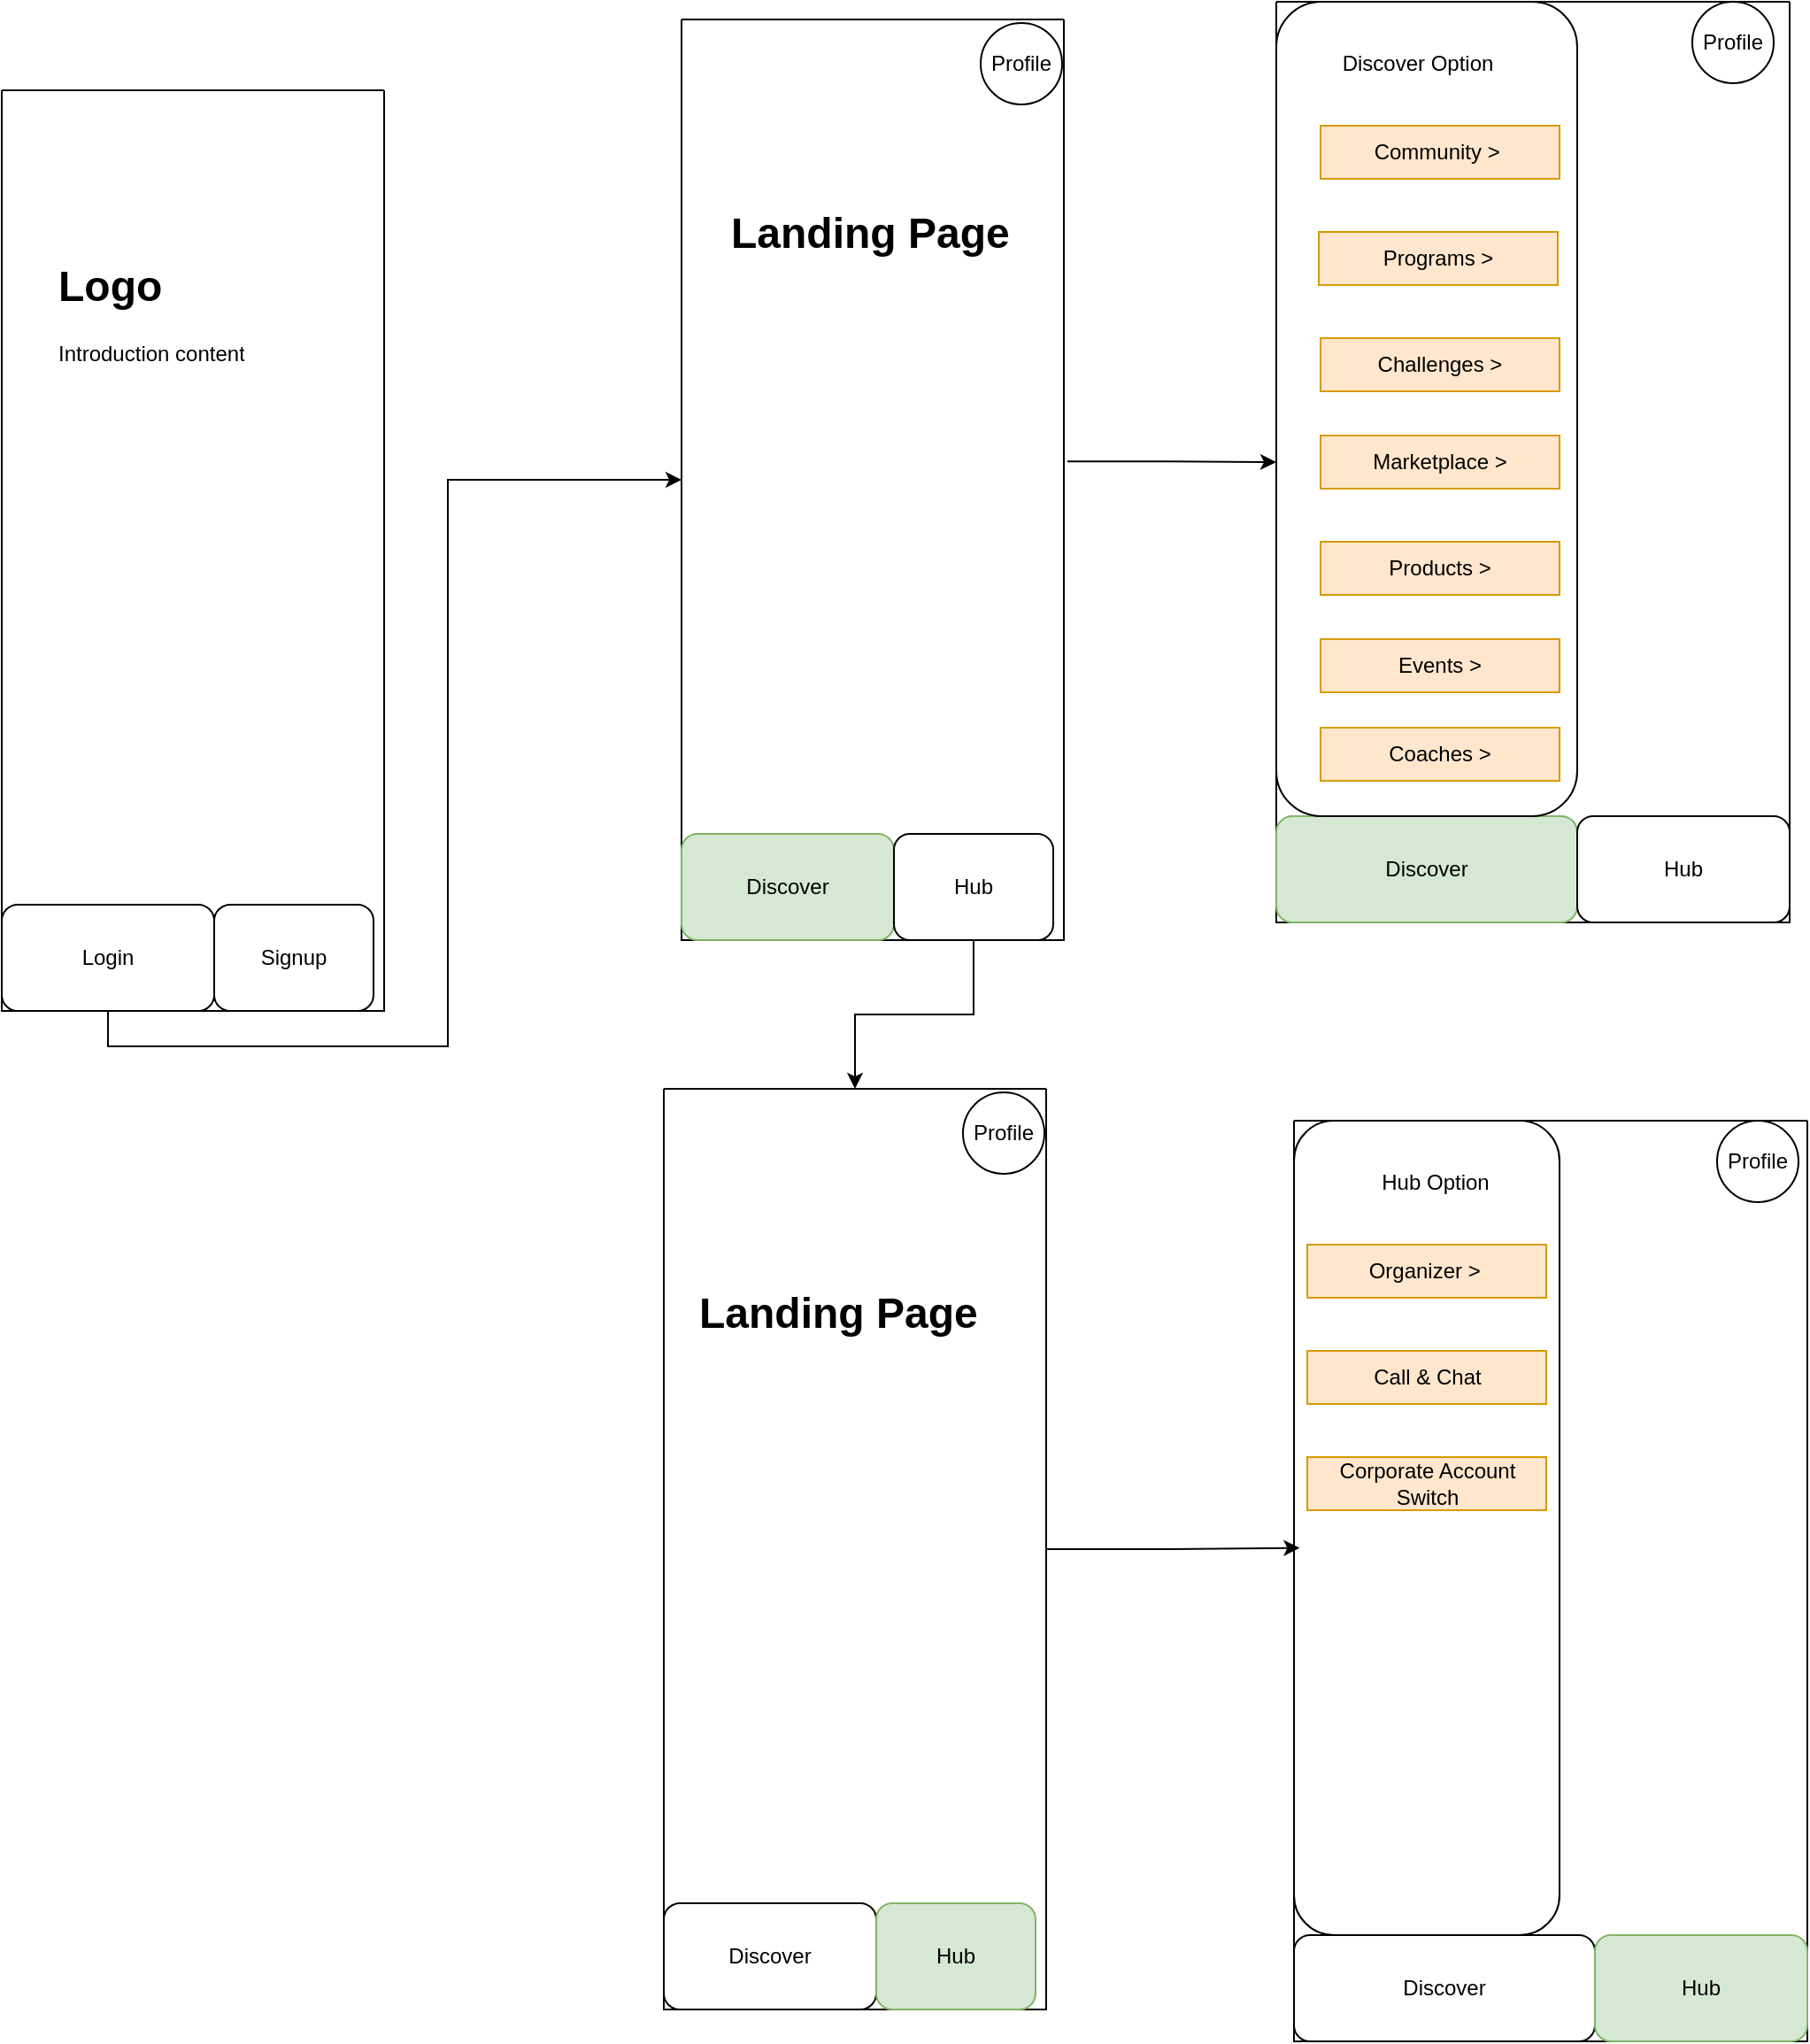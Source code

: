 <mxfile version="24.2.5" type="github">
  <diagram name="Page-1" id="2mgG1ZenihQPI38-4Km9">
    <mxGraphModel dx="3370" dy="1174" grid="1" gridSize="10" guides="1" tooltips="1" connect="1" arrows="1" fold="1" page="1" pageScale="1" pageWidth="850" pageHeight="1100" math="0" shadow="0">
      <root>
        <mxCell id="0" />
        <mxCell id="1" parent="0" />
        <mxCell id="apzST0HvyVAaXvDr1p3V-50" style="edgeStyle=orthogonalEdgeStyle;rounded=0;orthogonalLoop=1;jettySize=auto;html=1;entryX=0;entryY=0.5;entryDx=0;entryDy=0;exitX=1.009;exitY=0.48;exitDx=0;exitDy=0;exitPerimeter=0;" edge="1" parent="1" source="apzST0HvyVAaXvDr1p3V-56" target="apzST0HvyVAaXvDr1p3V-16">
          <mxGeometry relative="1" as="geometry" />
        </mxCell>
        <mxCell id="apzST0HvyVAaXvDr1p3V-62" style="edgeStyle=orthogonalEdgeStyle;rounded=0;orthogonalLoop=1;jettySize=auto;html=1;entryX=0;entryY=0.5;entryDx=0;entryDy=0;exitX=0.5;exitY=1;exitDx=0;exitDy=0;" edge="1" parent="1" source="apzST0HvyVAaXvDr1p3V-3" target="apzST0HvyVAaXvDr1p3V-56">
          <mxGeometry relative="1" as="geometry" />
        </mxCell>
        <mxCell id="apzST0HvyVAaXvDr1p3V-2" value="" style="swimlane;startSize=0;" vertex="1" parent="1">
          <mxGeometry x="-320" y="100" width="216" height="520" as="geometry" />
        </mxCell>
        <mxCell id="apzST0HvyVAaXvDr1p3V-3" value="Login" style="rounded=1;whiteSpace=wrap;html=1;" vertex="1" parent="apzST0HvyVAaXvDr1p3V-2">
          <mxGeometry y="460" width="120" height="60" as="geometry" />
        </mxCell>
        <mxCell id="apzST0HvyVAaXvDr1p3V-5" value="Signup" style="rounded=1;whiteSpace=wrap;html=1;" vertex="1" parent="apzST0HvyVAaXvDr1p3V-2">
          <mxGeometry x="120" y="460" width="90" height="60" as="geometry" />
        </mxCell>
        <mxCell id="apzST0HvyVAaXvDr1p3V-60" value="&lt;h1 style=&quot;margin-top: 0px;&quot;&gt;Logo&lt;/h1&gt;&lt;p&gt;Introduction content&lt;/p&gt;" style="text;html=1;whiteSpace=wrap;overflow=hidden;rounded=0;" vertex="1" parent="apzST0HvyVAaXvDr1p3V-2">
          <mxGeometry x="30" y="90" width="180" height="120" as="geometry" />
        </mxCell>
        <mxCell id="apzST0HvyVAaXvDr1p3V-8" value="" style="swimlane;startSize=0;" vertex="1" parent="1">
          <mxGeometry x="410" y="682" width="290" height="520" as="geometry" />
        </mxCell>
        <mxCell id="apzST0HvyVAaXvDr1p3V-9" value="Discover" style="rounded=1;whiteSpace=wrap;html=1;" vertex="1" parent="apzST0HvyVAaXvDr1p3V-8">
          <mxGeometry y="460" width="170" height="60" as="geometry" />
        </mxCell>
        <mxCell id="apzST0HvyVAaXvDr1p3V-11" value="Hub" style="rounded=1;whiteSpace=wrap;html=1;fillColor=#d5e8d4;strokeColor=#82b366;" vertex="1" parent="apzST0HvyVAaXvDr1p3V-8">
          <mxGeometry x="170" y="460" width="120" height="60" as="geometry" />
        </mxCell>
        <mxCell id="apzST0HvyVAaXvDr1p3V-12" value="" style="rounded=1;whiteSpace=wrap;html=1;" vertex="1" parent="apzST0HvyVAaXvDr1p3V-8">
          <mxGeometry width="150" height="460" as="geometry" />
        </mxCell>
        <mxCell id="apzST0HvyVAaXvDr1p3V-15" value="Hub Option" style="text;html=1;align=center;verticalAlign=middle;whiteSpace=wrap;rounded=0;" vertex="1" parent="apzST0HvyVAaXvDr1p3V-8">
          <mxGeometry x="30" y="20" width="100" height="30" as="geometry" />
        </mxCell>
        <mxCell id="apzST0HvyVAaXvDr1p3V-32" value="Profile" style="ellipse;whiteSpace=wrap;html=1;aspect=fixed;" vertex="1" parent="apzST0HvyVAaXvDr1p3V-8">
          <mxGeometry x="239" width="46" height="46" as="geometry" />
        </mxCell>
        <mxCell id="apzST0HvyVAaXvDr1p3V-41" value="Organizer &amp;gt;&amp;nbsp;" style="text;html=1;align=center;verticalAlign=middle;whiteSpace=wrap;rounded=0;fillColor=#ffe6cc;strokeColor=#d79b00;" vertex="1" parent="apzST0HvyVAaXvDr1p3V-8">
          <mxGeometry x="7.5" y="70" width="135" height="30" as="geometry" />
        </mxCell>
        <mxCell id="apzST0HvyVAaXvDr1p3V-43" value="Call &amp;amp; Chat" style="text;html=1;align=center;verticalAlign=middle;whiteSpace=wrap;rounded=0;fillColor=#ffe6cc;strokeColor=#d79b00;" vertex="1" parent="apzST0HvyVAaXvDr1p3V-8">
          <mxGeometry x="7.5" y="130" width="135" height="30" as="geometry" />
        </mxCell>
        <mxCell id="apzST0HvyVAaXvDr1p3V-45" value="Corporate Account&lt;div&gt;Switch&lt;/div&gt;" style="text;html=1;align=center;verticalAlign=middle;whiteSpace=wrap;rounded=0;fillColor=#ffe6cc;strokeColor=#d79b00;" vertex="1" parent="apzST0HvyVAaXvDr1p3V-8">
          <mxGeometry x="7.5" y="190" width="135" height="30" as="geometry" />
        </mxCell>
        <mxCell id="apzST0HvyVAaXvDr1p3V-40" value="" style="group" vertex="1" connectable="0" parent="1">
          <mxGeometry x="400" y="50" width="290" height="520" as="geometry" />
        </mxCell>
        <mxCell id="apzST0HvyVAaXvDr1p3V-16" value="" style="swimlane;startSize=0;" vertex="1" parent="apzST0HvyVAaXvDr1p3V-40">
          <mxGeometry width="290" height="520" as="geometry" />
        </mxCell>
        <mxCell id="apzST0HvyVAaXvDr1p3V-17" value="Discover" style="rounded=1;whiteSpace=wrap;html=1;fillColor=#d5e8d4;strokeColor=#82b366;" vertex="1" parent="apzST0HvyVAaXvDr1p3V-16">
          <mxGeometry y="460" width="170" height="60" as="geometry" />
        </mxCell>
        <mxCell id="apzST0HvyVAaXvDr1p3V-19" value="Hub" style="rounded=1;whiteSpace=wrap;html=1;" vertex="1" parent="apzST0HvyVAaXvDr1p3V-16">
          <mxGeometry x="170" y="460" width="120" height="60" as="geometry" />
        </mxCell>
        <mxCell id="apzST0HvyVAaXvDr1p3V-20" value="" style="rounded=1;whiteSpace=wrap;html=1;" vertex="1" parent="apzST0HvyVAaXvDr1p3V-16">
          <mxGeometry width="170" height="460" as="geometry" />
        </mxCell>
        <mxCell id="apzST0HvyVAaXvDr1p3V-21" value="Discover Option" style="text;html=1;align=center;verticalAlign=middle;whiteSpace=wrap;rounded=0;" vertex="1" parent="apzST0HvyVAaXvDr1p3V-16">
          <mxGeometry x="30" y="20" width="100" height="30" as="geometry" />
        </mxCell>
        <mxCell id="apzST0HvyVAaXvDr1p3V-30" value="Profile" style="ellipse;whiteSpace=wrap;html=1;aspect=fixed;" vertex="1" parent="apzST0HvyVAaXvDr1p3V-16">
          <mxGeometry x="235" width="46" height="46" as="geometry" />
        </mxCell>
        <mxCell id="apzST0HvyVAaXvDr1p3V-33" value="Challenges &amp;gt;" style="text;html=1;align=center;verticalAlign=middle;whiteSpace=wrap;rounded=0;fillColor=#ffe6cc;strokeColor=#d79b00;" vertex="1" parent="apzST0HvyVAaXvDr1p3V-16">
          <mxGeometry x="25" y="190" width="135" height="30" as="geometry" />
        </mxCell>
        <mxCell id="apzST0HvyVAaXvDr1p3V-36" value="Products &amp;gt;" style="text;html=1;align=center;verticalAlign=middle;whiteSpace=wrap;rounded=0;fillColor=#ffe6cc;strokeColor=#d79b00;" vertex="1" parent="apzST0HvyVAaXvDr1p3V-16">
          <mxGeometry x="25" y="305" width="135" height="30" as="geometry" />
        </mxCell>
        <mxCell id="apzST0HvyVAaXvDr1p3V-37" value="Marketplace &amp;gt;" style="text;html=1;align=center;verticalAlign=middle;whiteSpace=wrap;rounded=0;fillColor=#ffe6cc;strokeColor=#d79b00;" vertex="1" parent="apzST0HvyVAaXvDr1p3V-16">
          <mxGeometry x="25" y="245" width="135" height="30" as="geometry" />
        </mxCell>
        <mxCell id="apzST0HvyVAaXvDr1p3V-38" value="Events &amp;gt;" style="text;html=1;align=center;verticalAlign=middle;whiteSpace=wrap;rounded=0;fillColor=#ffe6cc;strokeColor=#d79b00;" vertex="1" parent="apzST0HvyVAaXvDr1p3V-16">
          <mxGeometry x="25" y="360" width="135" height="30" as="geometry" />
        </mxCell>
        <mxCell id="apzST0HvyVAaXvDr1p3V-39" value="Coaches &amp;gt;" style="text;html=1;align=center;verticalAlign=middle;whiteSpace=wrap;rounded=0;fillColor=#ffe6cc;strokeColor=#d79b00;" vertex="1" parent="apzST0HvyVAaXvDr1p3V-16">
          <mxGeometry x="25" y="410" width="135" height="30" as="geometry" />
        </mxCell>
        <mxCell id="apzST0HvyVAaXvDr1p3V-34" value="Community &amp;gt;&amp;nbsp;" style="text;html=1;align=center;verticalAlign=middle;whiteSpace=wrap;rounded=0;fillColor=#ffe6cc;strokeColor=#d79b00;" vertex="1" parent="apzST0HvyVAaXvDr1p3V-40">
          <mxGeometry x="25" y="70" width="135" height="30" as="geometry" />
        </mxCell>
        <mxCell id="apzST0HvyVAaXvDr1p3V-35" value="Programs &amp;gt;" style="text;html=1;align=center;verticalAlign=middle;whiteSpace=wrap;rounded=0;fillColor=#ffe6cc;strokeColor=#d79b00;" vertex="1" parent="apzST0HvyVAaXvDr1p3V-40">
          <mxGeometry x="24" y="130" width="135" height="30" as="geometry" />
        </mxCell>
        <mxCell id="apzST0HvyVAaXvDr1p3V-46" value="" style="swimlane;startSize=0;" vertex="1" parent="1">
          <mxGeometry x="54" y="664" width="216" height="520" as="geometry" />
        </mxCell>
        <mxCell id="apzST0HvyVAaXvDr1p3V-47" value="Discover" style="rounded=1;whiteSpace=wrap;html=1;" vertex="1" parent="apzST0HvyVAaXvDr1p3V-46">
          <mxGeometry y="460" width="120" height="60" as="geometry" />
        </mxCell>
        <mxCell id="apzST0HvyVAaXvDr1p3V-48" value="Hub" style="rounded=1;whiteSpace=wrap;html=1;fillColor=#d5e8d4;strokeColor=#82b366;" vertex="1" parent="apzST0HvyVAaXvDr1p3V-46">
          <mxGeometry x="120" y="460" width="90" height="60" as="geometry" />
        </mxCell>
        <mxCell id="apzST0HvyVAaXvDr1p3V-49" value="Profile" style="ellipse;whiteSpace=wrap;html=1;aspect=fixed;" vertex="1" parent="apzST0HvyVAaXvDr1p3V-46">
          <mxGeometry x="169" y="2" width="46" height="46" as="geometry" />
        </mxCell>
        <mxCell id="apzST0HvyVAaXvDr1p3V-66" value="&lt;h1 style=&quot;margin-top: 0px;&quot;&gt;Landing Page&lt;/h1&gt;" style="text;html=1;whiteSpace=wrap;overflow=hidden;rounded=0;" vertex="1" parent="apzST0HvyVAaXvDr1p3V-46">
          <mxGeometry x="18" y="106" width="180" height="120" as="geometry" />
        </mxCell>
        <mxCell id="apzST0HvyVAaXvDr1p3V-51" style="edgeStyle=orthogonalEdgeStyle;rounded=0;orthogonalLoop=1;jettySize=auto;html=1;entryX=0.011;entryY=0.464;entryDx=0;entryDy=0;entryPerimeter=0;" edge="1" parent="1" source="apzST0HvyVAaXvDr1p3V-46" target="apzST0HvyVAaXvDr1p3V-8">
          <mxGeometry relative="1" as="geometry" />
        </mxCell>
        <mxCell id="apzST0HvyVAaXvDr1p3V-56" value="" style="swimlane;startSize=0;" vertex="1" parent="1">
          <mxGeometry x="64" y="60" width="216" height="520" as="geometry" />
        </mxCell>
        <mxCell id="apzST0HvyVAaXvDr1p3V-57" value="Discover" style="rounded=1;whiteSpace=wrap;html=1;fillColor=#d5e8d4;strokeColor=#82b366;" vertex="1" parent="apzST0HvyVAaXvDr1p3V-56">
          <mxGeometry y="460" width="120" height="60" as="geometry" />
        </mxCell>
        <mxCell id="apzST0HvyVAaXvDr1p3V-58" value="Hub" style="rounded=1;whiteSpace=wrap;html=1;" vertex="1" parent="apzST0HvyVAaXvDr1p3V-56">
          <mxGeometry x="120" y="460" width="90" height="60" as="geometry" />
        </mxCell>
        <mxCell id="apzST0HvyVAaXvDr1p3V-59" value="Profile" style="ellipse;whiteSpace=wrap;html=1;aspect=fixed;" vertex="1" parent="apzST0HvyVAaXvDr1p3V-56">
          <mxGeometry x="169" y="2" width="46" height="46" as="geometry" />
        </mxCell>
        <mxCell id="apzST0HvyVAaXvDr1p3V-65" value="&lt;h1 style=&quot;margin-top: 0px;&quot;&gt;Landing Page&lt;/h1&gt;" style="text;html=1;whiteSpace=wrap;overflow=hidden;rounded=0;" vertex="1" parent="apzST0HvyVAaXvDr1p3V-56">
          <mxGeometry x="26" y="100" width="180" height="120" as="geometry" />
        </mxCell>
        <mxCell id="apzST0HvyVAaXvDr1p3V-64" style="edgeStyle=orthogonalEdgeStyle;rounded=0;orthogonalLoop=1;jettySize=auto;html=1;exitX=0.5;exitY=1;exitDx=0;exitDy=0;" edge="1" parent="1" source="apzST0HvyVAaXvDr1p3V-58" target="apzST0HvyVAaXvDr1p3V-46">
          <mxGeometry relative="1" as="geometry" />
        </mxCell>
      </root>
    </mxGraphModel>
  </diagram>
</mxfile>
